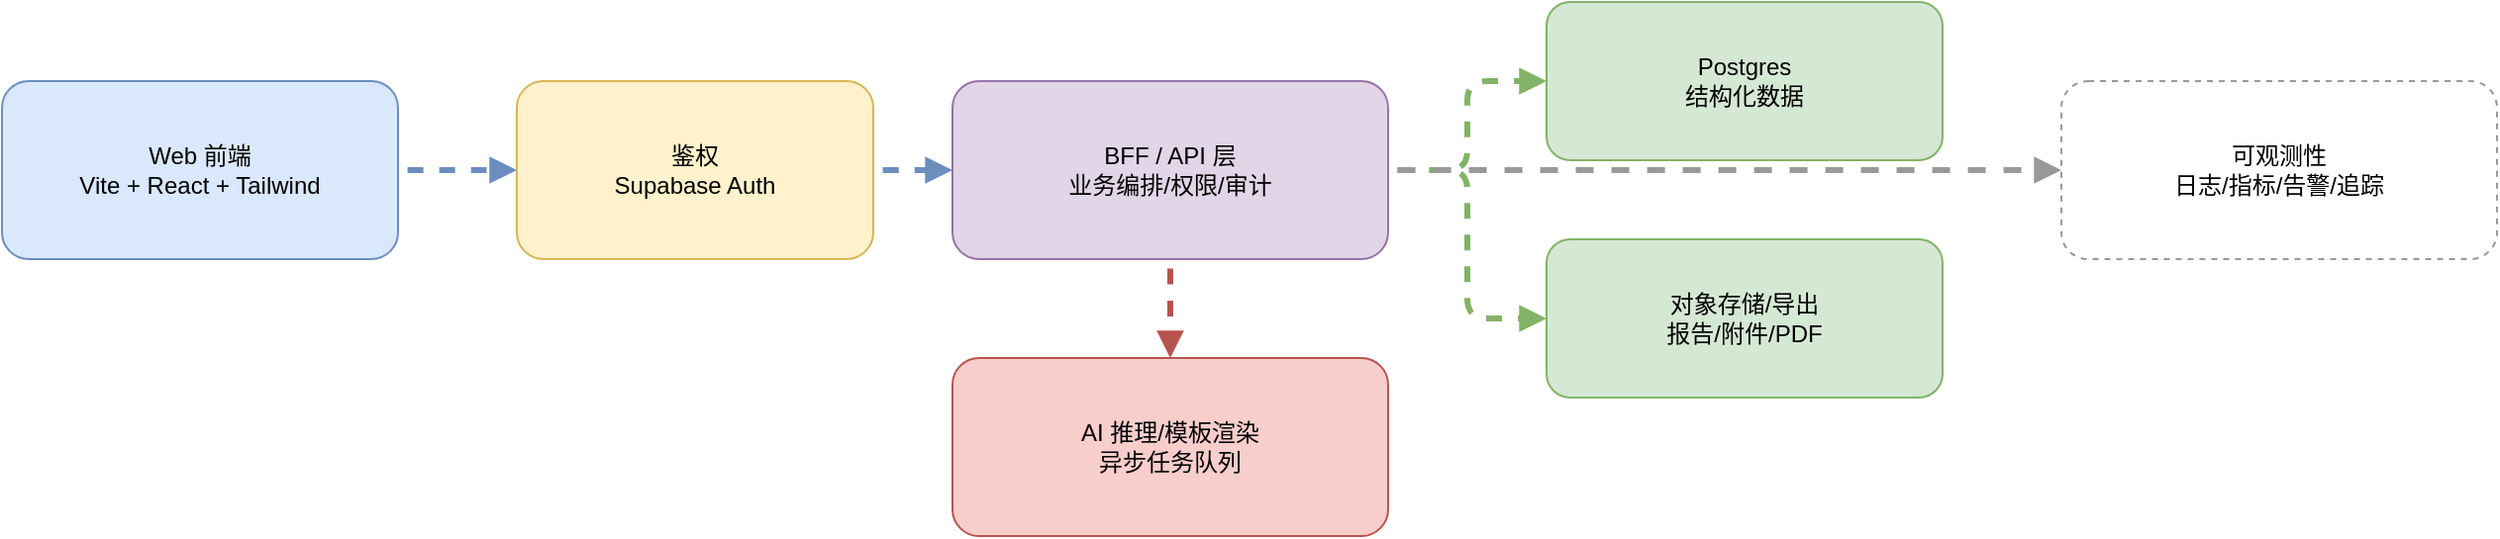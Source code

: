 <mxfile version="26.1.1">
  <diagram name="技术架构-简版" id="0">
    <mxGraphModel dx="941" dy="644" grid="1" gridSize="10" guides="1" tooltips="1" connect="1" arrows="1" fold="1" page="1" pageScale="1" pageWidth="1400" pageHeight="900" math="0" shadow="0">
      <root>
        <mxCell id="0" />
        <mxCell id="1" parent="0" />
        <mxCell id="t1" value="Web 前端&lt;div&gt;Vite + React + Tailwind&lt;/div&gt;" style="rounded=1;whiteSpace=wrap;html=1;fillColor=#dae8fc;strokeColor=#6c8ebf;" parent="1" vertex="1">
          <mxGeometry x="80" y="140" width="200" height="90" as="geometry" />
        </mxCell>
        <mxCell id="t2" value="鉴权&lt;div&gt;Supabase Auth&lt;/div&gt;" style="rounded=1;whiteSpace=wrap;html=1;fillColor=#fff2cc;strokeColor=#d6b656;" parent="1" vertex="1">
          <mxGeometry x="340" y="140" width="180" height="90" as="geometry" />
        </mxCell>
        <mxCell id="t3" value="BFF / API 层&lt;div&gt;业务编排/权限/审计&lt;/div&gt;" style="rounded=1;whiteSpace=wrap;html=1;fillColor=#e1d5e7;strokeColor=#9673a6;" parent="1" vertex="1">
          <mxGeometry x="560" y="140" width="220" height="90" as="geometry" />
        </mxCell>
        <mxCell id="t4" value="Postgres&lt;div&gt;结构化数据&lt;/div&gt;" style="rounded=1;whiteSpace=wrap;html=1;fillColor=#d5e8d4;strokeColor=#82b366;" parent="1" vertex="1">
          <mxGeometry x="860" y="100" width="200" height="80" as="geometry" />
        </mxCell>
        <mxCell id="t5" value="对象存储/导出&lt;div&gt;报告/附件/PDF&lt;/div&gt;" style="rounded=1;whiteSpace=wrap;html=1;fillColor=#d5e8d4;strokeColor=#82b366;" parent="1" vertex="1">
          <mxGeometry x="860" y="220" width="200" height="80" as="geometry" />
        </mxCell>
        <mxCell id="t6" value="AI 推理/模板渲染&lt;div&gt;异步任务队列&lt;/div&gt;" style="rounded=1;whiteSpace=wrap;html=1;fillColor=#f8cecc;strokeColor=#b85450;" parent="1" vertex="1">
          <mxGeometry x="560" y="280" width="220" height="90" as="geometry" />
        </mxCell>
        <mxCell id="t7" value="可观测性&lt;div&gt;日志/指标/告警/追踪&lt;/div&gt;" style="rounded=1;whiteSpace=wrap;html=1;fillColor=#ffffff;strokeColor=#999999;dashed=1;" parent="1" vertex="1">
          <mxGeometry x="1120" y="140" width="220" height="90" as="geometry" />
        </mxCell>
        <mxCell id="e12" style="edgeStyle=elbowEdgeStyle;rounded=1;endArrow=block;html=1;strokeColor=#6c8ebf;flowAnimation=1;strokeWidth=3;" parent="1" source="t1" target="t2" edge="1">
          <mxGeometry relative="1" as="geometry" />
        </mxCell>
        <mxCell id="e23" style="edgeStyle=elbowEdgeStyle;rounded=1;endArrow=block;html=1;strokeColor=#6c8ebf;flowAnimation=1;strokeWidth=3;" parent="1" source="t2" target="t3" edge="1">
          <mxGeometry relative="1" as="geometry" />
        </mxCell>
        <mxCell id="e34a" style="edgeStyle=elbowEdgeStyle;rounded=1;endArrow=block;html=1;strokeColor=#82b366;flowAnimation=1;strokeWidth=3;" parent="1" source="t3" target="t4" edge="1">
          <mxGeometry relative="1" as="geometry" />
        </mxCell>
        <mxCell id="e34b" style="edgeStyle=elbowEdgeStyle;rounded=1;endArrow=block;html=1;strokeColor=#82b366;flowAnimation=1;strokeWidth=3;" parent="1" source="t3" target="t5" edge="1">
          <mxGeometry relative="1" as="geometry" />
        </mxCell>
        <mxCell id="e36" style="edgeStyle=elbowEdgeStyle;rounded=1;endArrow=block;html=1;strokeColor=#b85450;flowAnimation=1;strokeWidth=3;" parent="1" source="t3" target="t6" edge="1">
          <mxGeometry relative="1" as="geometry" />
        </mxCell>
        <mxCell id="e37" style="edgeStyle=elbowEdgeStyle;rounded=1;endArrow=block;html=1;strokeColor=#999999;dashed=1;flowAnimation=1;strokeWidth=3;" parent="1" source="t3" target="t7" edge="1">
          <mxGeometry relative="1" as="geometry" />
        </mxCell>
      </root>
    </mxGraphModel>
  </diagram>
</mxfile>
